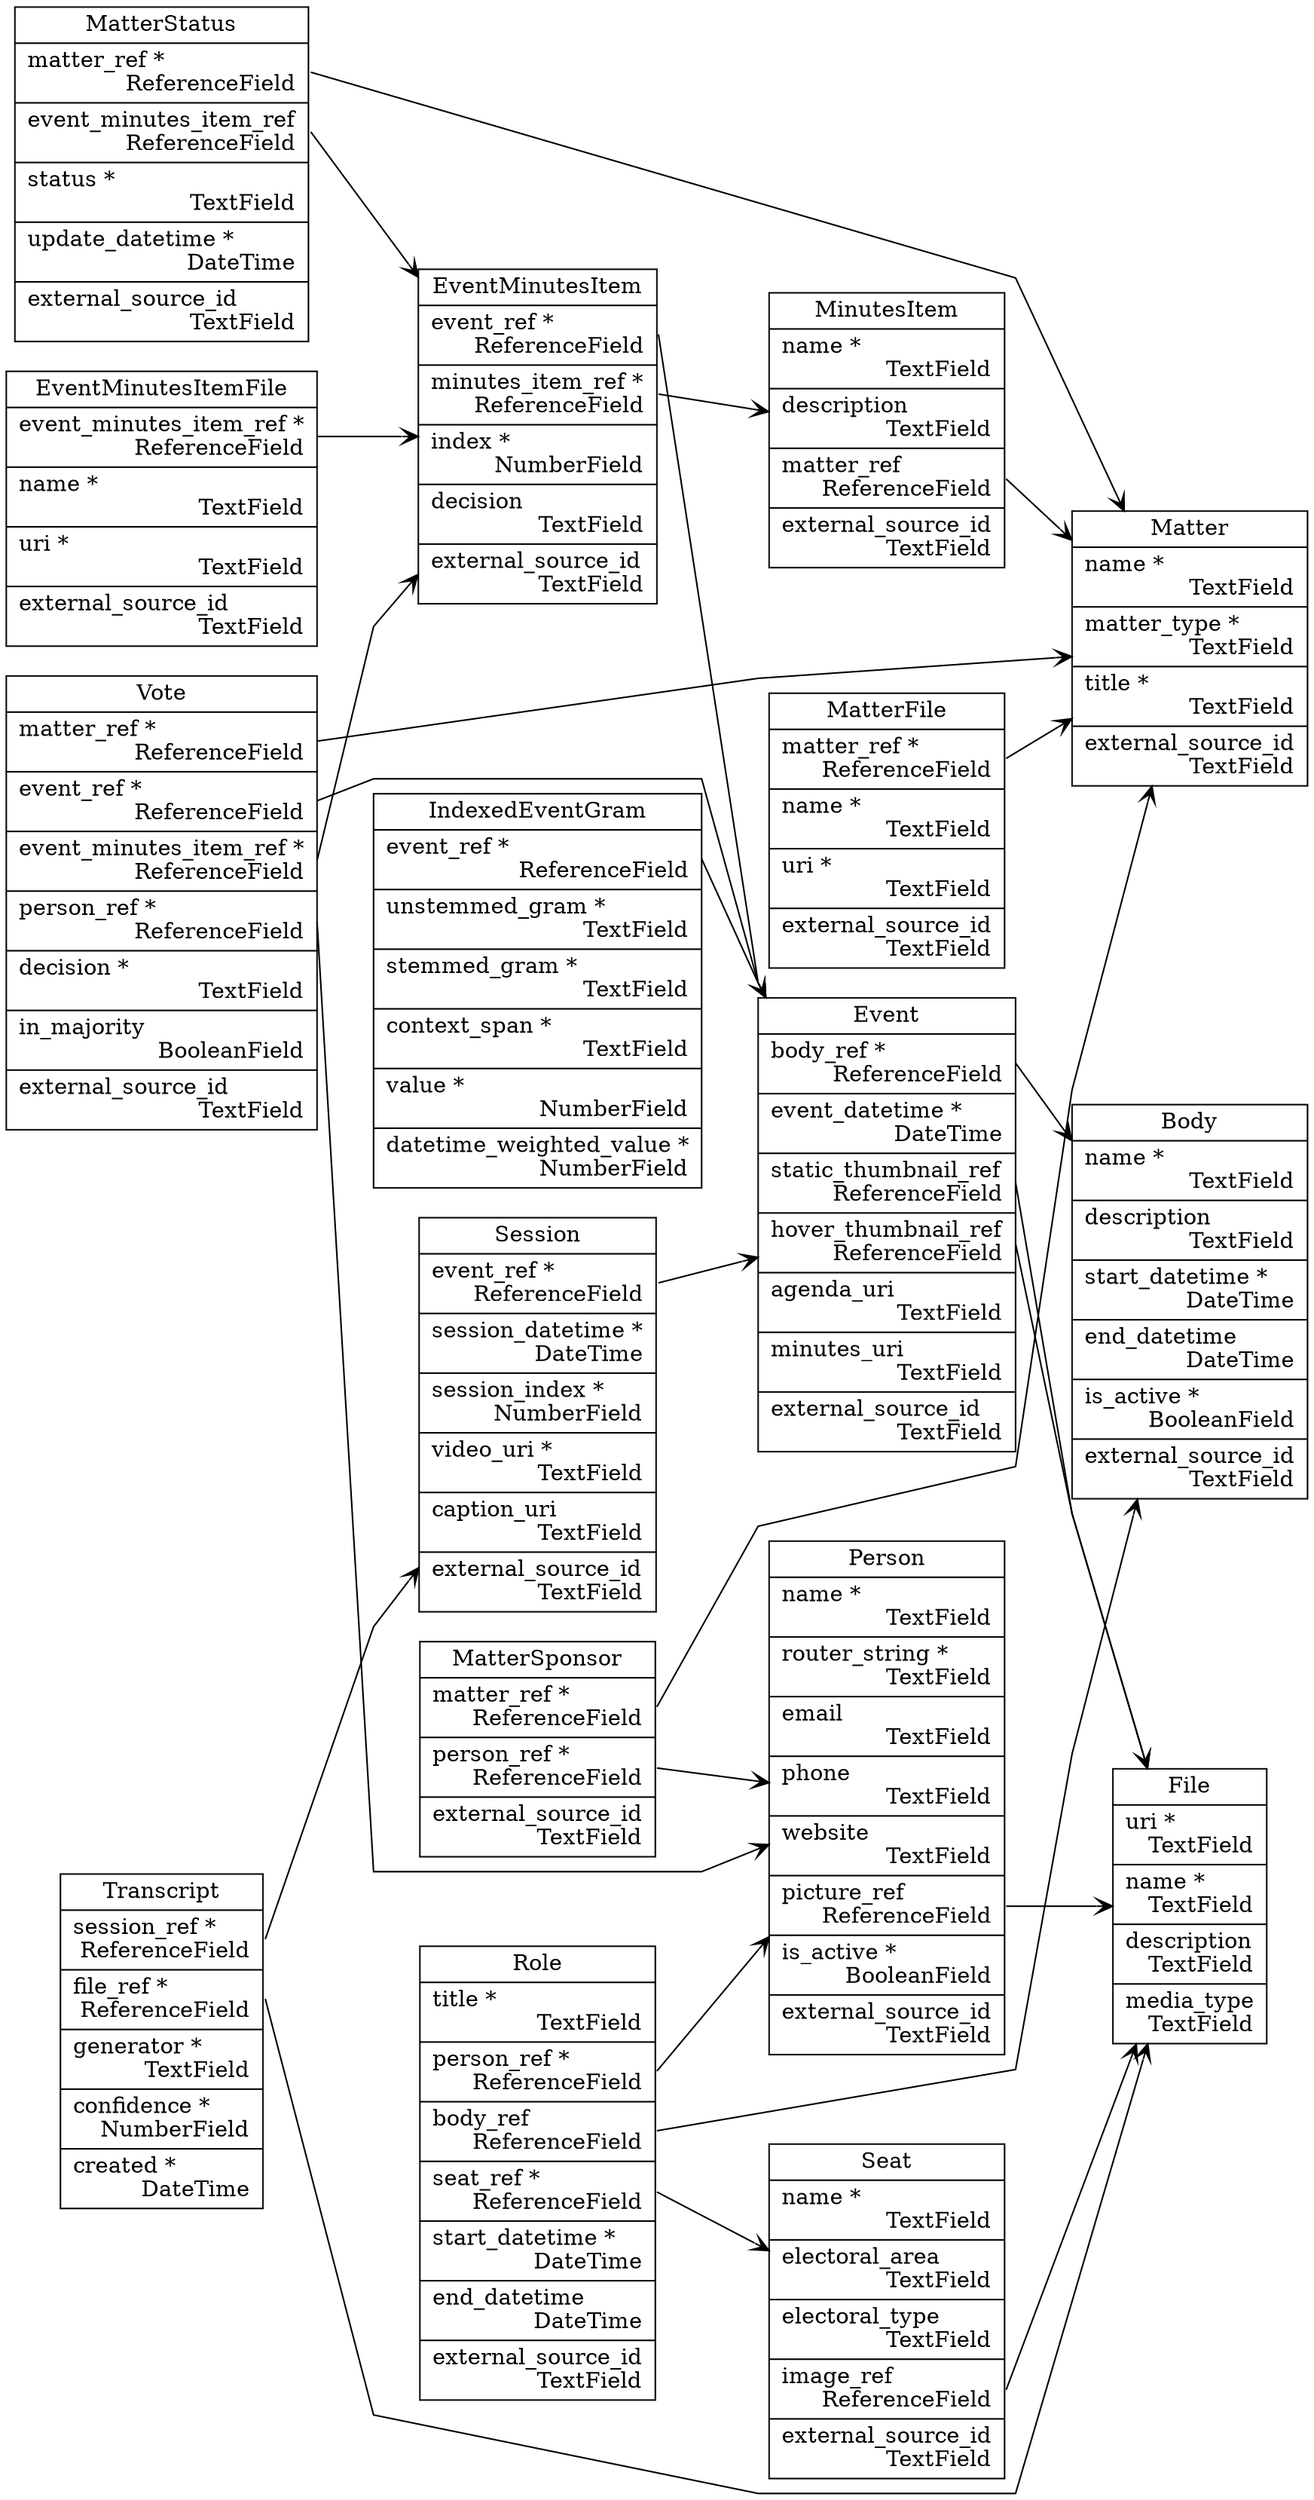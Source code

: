 // CDP Database Diagram
digraph {
	graph [bgcolor=transparent rankdir=LR splines=compound]
	node [fillcolor=white shape=record style=filled]
	edge [arrowhead=vee]
	Body [label="Body | name *\l  TextField\r|description\l  TextField\r|start_datetime *\l  DateTime\r|end_datetime\l  DateTime\r|is_active *\l  BooleanField\r|external_source_id\l  TextField\r"]
	Event [label="Event | <body_ref> body_ref *\l  ReferenceField\r|event_datetime *\l  DateTime\r|<static_thumbnail_ref> static_thumbnail_ref\l  ReferenceField\r|<hover_thumbnail_ref> hover_thumbnail_ref\l  ReferenceField\r|agenda_uri\l  TextField\r|minutes_uri\l  TextField\r|external_source_id\l  TextField\r"]
	EventMinutesItem [label="EventMinutesItem | <event_ref> event_ref *\l  ReferenceField\r|<minutes_item_ref> minutes_item_ref *\l  ReferenceField\r|index *\l  NumberField\r|decision\l  TextField\r|external_source_id\l  TextField\r"]
	EventMinutesItemFile [label="EventMinutesItemFile | <event_minutes_item_ref> event_minutes_item_ref *\l  ReferenceField\r|name *\l  TextField\r|uri *\l  TextField\r|external_source_id\l  TextField\r"]
	File [label="File | uri *\l  TextField\r|name *\l  TextField\r|description\l  TextField\r|media_type\l  TextField\r"]
	IndexedEventGram [label="IndexedEventGram | <event_ref> event_ref *\l  ReferenceField\r|unstemmed_gram *\l  TextField\r|stemmed_gram *\l  TextField\r|context_span *\l  TextField\r|value *\l  NumberField\r|datetime_weighted_value *\l  NumberField\r"]
	Matter [label="Matter | name *\l  TextField\r|matter_type *\l  TextField\r|title *\l  TextField\r|external_source_id\l  TextField\r"]
	MatterFile [label="MatterFile | <matter_ref> matter_ref *\l  ReferenceField\r|name *\l  TextField\r|uri *\l  TextField\r|external_source_id\l  TextField\r"]
	MatterSponsor [label="MatterSponsor | <matter_ref> matter_ref *\l  ReferenceField\r|<person_ref> person_ref *\l  ReferenceField\r|external_source_id\l  TextField\r"]
	MatterStatus [label="MatterStatus | <matter_ref> matter_ref *\l  ReferenceField\r|<event_minutes_item_ref> event_minutes_item_ref\l  ReferenceField\r|status *\l  TextField\r|update_datetime *\l  DateTime\r|external_source_id\l  TextField\r"]
	MinutesItem [label="MinutesItem | name *\l  TextField\r|description\l  TextField\r|<matter_ref> matter_ref\l  ReferenceField\r|external_source_id\l  TextField\r"]
	Person [label="Person | name *\l  TextField\r|router_string *\l  TextField\r|email\l  TextField\r|phone\l  TextField\r|website\l  TextField\r|<picture_ref> picture_ref\l  ReferenceField\r|is_active *\l  BooleanField\r|external_source_id\l  TextField\r"]
	Role [label="Role | title *\l  TextField\r|<person_ref> person_ref *\l  ReferenceField\r|<body_ref> body_ref\l  ReferenceField\r|<seat_ref> seat_ref *\l  ReferenceField\r|start_datetime *\l  DateTime\r|end_datetime\l  DateTime\r|external_source_id\l  TextField\r"]
	Seat [label="Seat | name *\l  TextField\r|electoral_area\l  TextField\r|electoral_type\l  TextField\r|<image_ref> image_ref\l  ReferenceField\r|external_source_id\l  TextField\r"]
	Session [label="Session | <event_ref> event_ref *\l  ReferenceField\r|session_datetime *\l  DateTime\r|session_index *\l  NumberField\r|video_uri *\l  TextField\r|caption_uri\l  TextField\r|external_source_id\l  TextField\r"]
	Transcript [label="Transcript | <session_ref> session_ref *\l  ReferenceField\r|<file_ref> file_ref *\l  ReferenceField\r|generator *\l  TextField\r|confidence *\l  NumberField\r|created *\l  DateTime\r"]
	Vote [label="Vote | <matter_ref> matter_ref *\l  ReferenceField\r|<event_ref> event_ref *\l  ReferenceField\r|<event_minutes_item_ref> event_minutes_item_ref *\l  ReferenceField\r|<person_ref> person_ref *\l  ReferenceField\r|decision *\l  TextField\r|in_majority\l  BooleanField\r|external_source_id\l  TextField\r"]
	Event:body_ref -> Body
	Event:static_thumbnail_ref -> File
	Event:hover_thumbnail_ref -> File
	EventMinutesItem:event_ref -> Event
	EventMinutesItem:minutes_item_ref -> MinutesItem
	EventMinutesItemFile:event_minutes_item_ref -> EventMinutesItem
	IndexedEventGram:event_ref -> Event
	MatterFile:matter_ref -> Matter
	MatterSponsor:matter_ref -> Matter
	MatterSponsor:person_ref -> Person
	MatterStatus:matter_ref -> Matter
	MatterStatus:event_minutes_item_ref -> EventMinutesItem
	MinutesItem:matter_ref -> Matter
	Person:picture_ref -> File
	Role:person_ref -> Person
	Role:body_ref -> Body
	Role:seat_ref -> Seat
	Seat:image_ref -> File
	Session:event_ref -> Event
	Transcript:session_ref -> Session
	Transcript:file_ref -> File
	Vote:matter_ref -> Matter
	Vote:event_ref -> Event
	Vote:event_minutes_item_ref -> EventMinutesItem
	Vote:person_ref -> Person
}
